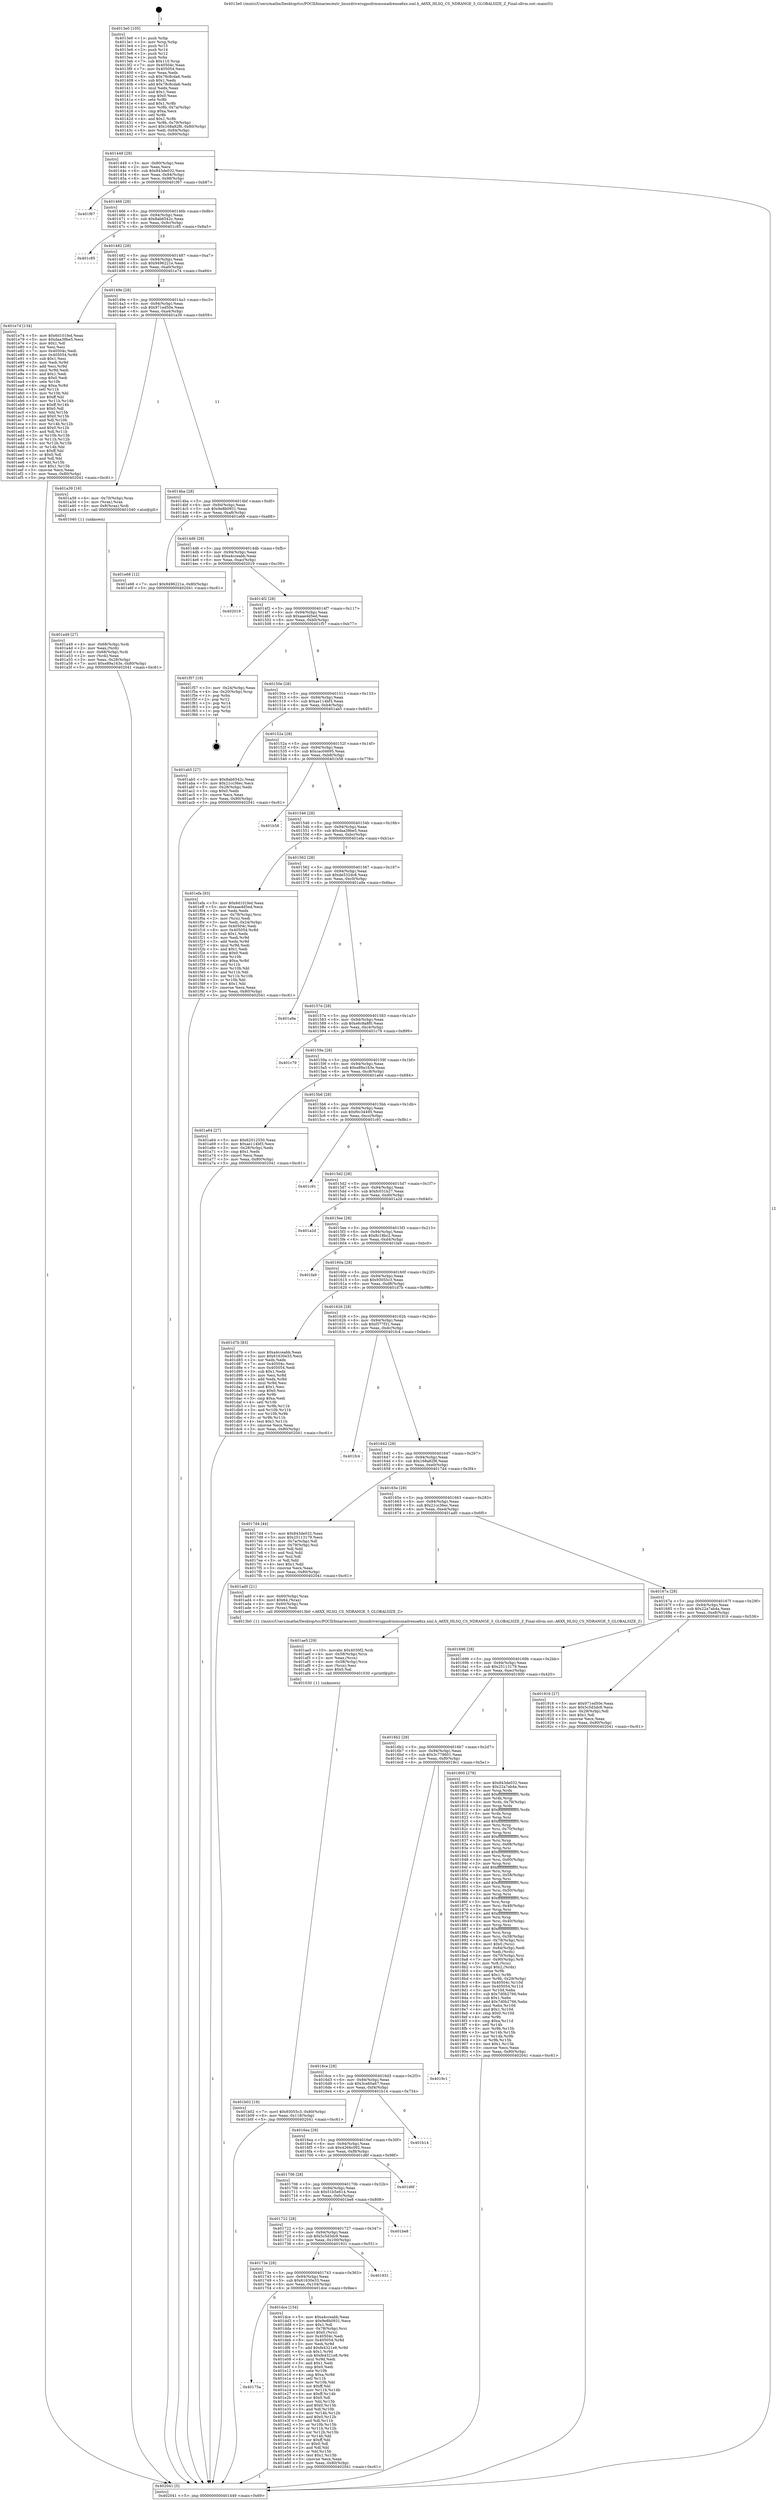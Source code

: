 digraph "0x4013e0" {
  label = "0x4013e0 (/mnt/c/Users/mathe/Desktop/tcc/POCII/binaries/extr_linuxdriversgpudrmmsmadrenoa6xx.xml.h_A6XX_HLSQ_CS_NDRANGE_5_GLOBALSIZE_Z_Final-ollvm.out::main(0))"
  labelloc = "t"
  node[shape=record]

  Entry [label="",width=0.3,height=0.3,shape=circle,fillcolor=black,style=filled]
  "0x401449" [label="{
     0x401449 [29]\l
     | [instrs]\l
     &nbsp;&nbsp;0x401449 \<+3\>: mov -0x80(%rbp),%eax\l
     &nbsp;&nbsp;0x40144c \<+2\>: mov %eax,%ecx\l
     &nbsp;&nbsp;0x40144e \<+6\>: sub $0x843de032,%ecx\l
     &nbsp;&nbsp;0x401454 \<+6\>: mov %eax,-0x94(%rbp)\l
     &nbsp;&nbsp;0x40145a \<+6\>: mov %ecx,-0x98(%rbp)\l
     &nbsp;&nbsp;0x401460 \<+6\>: je 0000000000401f67 \<main+0xb87\>\l
  }"]
  "0x401f67" [label="{
     0x401f67\l
  }", style=dashed]
  "0x401466" [label="{
     0x401466 [28]\l
     | [instrs]\l
     &nbsp;&nbsp;0x401466 \<+5\>: jmp 000000000040146b \<main+0x8b\>\l
     &nbsp;&nbsp;0x40146b \<+6\>: mov -0x94(%rbp),%eax\l
     &nbsp;&nbsp;0x401471 \<+5\>: sub $0x8ab6542c,%eax\l
     &nbsp;&nbsp;0x401476 \<+6\>: mov %eax,-0x9c(%rbp)\l
     &nbsp;&nbsp;0x40147c \<+6\>: je 0000000000401c85 \<main+0x8a5\>\l
  }"]
  Exit [label="",width=0.3,height=0.3,shape=circle,fillcolor=black,style=filled,peripheries=2]
  "0x401c85" [label="{
     0x401c85\l
  }", style=dashed]
  "0x401482" [label="{
     0x401482 [28]\l
     | [instrs]\l
     &nbsp;&nbsp;0x401482 \<+5\>: jmp 0000000000401487 \<main+0xa7\>\l
     &nbsp;&nbsp;0x401487 \<+6\>: mov -0x94(%rbp),%eax\l
     &nbsp;&nbsp;0x40148d \<+5\>: sub $0x9496221e,%eax\l
     &nbsp;&nbsp;0x401492 \<+6\>: mov %eax,-0xa0(%rbp)\l
     &nbsp;&nbsp;0x401498 \<+6\>: je 0000000000401e74 \<main+0xa94\>\l
  }"]
  "0x40175a" [label="{
     0x40175a\l
  }", style=dashed]
  "0x401e74" [label="{
     0x401e74 [134]\l
     | [instrs]\l
     &nbsp;&nbsp;0x401e74 \<+5\>: mov $0x6d101fed,%eax\l
     &nbsp;&nbsp;0x401e79 \<+5\>: mov $0xdaa39be5,%ecx\l
     &nbsp;&nbsp;0x401e7e \<+2\>: mov $0x1,%dl\l
     &nbsp;&nbsp;0x401e80 \<+2\>: xor %esi,%esi\l
     &nbsp;&nbsp;0x401e82 \<+7\>: mov 0x40504c,%edi\l
     &nbsp;&nbsp;0x401e89 \<+8\>: mov 0x405054,%r8d\l
     &nbsp;&nbsp;0x401e91 \<+3\>: sub $0x1,%esi\l
     &nbsp;&nbsp;0x401e94 \<+3\>: mov %edi,%r9d\l
     &nbsp;&nbsp;0x401e97 \<+3\>: add %esi,%r9d\l
     &nbsp;&nbsp;0x401e9a \<+4\>: imul %r9d,%edi\l
     &nbsp;&nbsp;0x401e9e \<+3\>: and $0x1,%edi\l
     &nbsp;&nbsp;0x401ea1 \<+3\>: cmp $0x0,%edi\l
     &nbsp;&nbsp;0x401ea4 \<+4\>: sete %r10b\l
     &nbsp;&nbsp;0x401ea8 \<+4\>: cmp $0xa,%r8d\l
     &nbsp;&nbsp;0x401eac \<+4\>: setl %r11b\l
     &nbsp;&nbsp;0x401eb0 \<+3\>: mov %r10b,%bl\l
     &nbsp;&nbsp;0x401eb3 \<+3\>: xor $0xff,%bl\l
     &nbsp;&nbsp;0x401eb6 \<+3\>: mov %r11b,%r14b\l
     &nbsp;&nbsp;0x401eb9 \<+4\>: xor $0xff,%r14b\l
     &nbsp;&nbsp;0x401ebd \<+3\>: xor $0x0,%dl\l
     &nbsp;&nbsp;0x401ec0 \<+3\>: mov %bl,%r15b\l
     &nbsp;&nbsp;0x401ec3 \<+4\>: and $0x0,%r15b\l
     &nbsp;&nbsp;0x401ec7 \<+3\>: and %dl,%r10b\l
     &nbsp;&nbsp;0x401eca \<+3\>: mov %r14b,%r12b\l
     &nbsp;&nbsp;0x401ecd \<+4\>: and $0x0,%r12b\l
     &nbsp;&nbsp;0x401ed1 \<+3\>: and %dl,%r11b\l
     &nbsp;&nbsp;0x401ed4 \<+3\>: or %r10b,%r15b\l
     &nbsp;&nbsp;0x401ed7 \<+3\>: or %r11b,%r12b\l
     &nbsp;&nbsp;0x401eda \<+3\>: xor %r12b,%r15b\l
     &nbsp;&nbsp;0x401edd \<+3\>: or %r14b,%bl\l
     &nbsp;&nbsp;0x401ee0 \<+3\>: xor $0xff,%bl\l
     &nbsp;&nbsp;0x401ee3 \<+3\>: or $0x0,%dl\l
     &nbsp;&nbsp;0x401ee6 \<+2\>: and %dl,%bl\l
     &nbsp;&nbsp;0x401ee8 \<+3\>: or %bl,%r15b\l
     &nbsp;&nbsp;0x401eeb \<+4\>: test $0x1,%r15b\l
     &nbsp;&nbsp;0x401eef \<+3\>: cmovne %ecx,%eax\l
     &nbsp;&nbsp;0x401ef2 \<+3\>: mov %eax,-0x80(%rbp)\l
     &nbsp;&nbsp;0x401ef5 \<+5\>: jmp 0000000000402041 \<main+0xc61\>\l
  }"]
  "0x40149e" [label="{
     0x40149e [28]\l
     | [instrs]\l
     &nbsp;&nbsp;0x40149e \<+5\>: jmp 00000000004014a3 \<main+0xc3\>\l
     &nbsp;&nbsp;0x4014a3 \<+6\>: mov -0x94(%rbp),%eax\l
     &nbsp;&nbsp;0x4014a9 \<+5\>: sub $0x971ed50e,%eax\l
     &nbsp;&nbsp;0x4014ae \<+6\>: mov %eax,-0xa4(%rbp)\l
     &nbsp;&nbsp;0x4014b4 \<+6\>: je 0000000000401a39 \<main+0x659\>\l
  }"]
  "0x401dce" [label="{
     0x401dce [154]\l
     | [instrs]\l
     &nbsp;&nbsp;0x401dce \<+5\>: mov $0xa4cceabb,%eax\l
     &nbsp;&nbsp;0x401dd3 \<+5\>: mov $0x9e8b0931,%ecx\l
     &nbsp;&nbsp;0x401dd8 \<+2\>: mov $0x1,%dl\l
     &nbsp;&nbsp;0x401dda \<+4\>: mov -0x78(%rbp),%rsi\l
     &nbsp;&nbsp;0x401dde \<+6\>: movl $0x0,(%rsi)\l
     &nbsp;&nbsp;0x401de4 \<+7\>: mov 0x40504c,%edi\l
     &nbsp;&nbsp;0x401deb \<+8\>: mov 0x405054,%r8d\l
     &nbsp;&nbsp;0x401df3 \<+3\>: mov %edi,%r9d\l
     &nbsp;&nbsp;0x401df6 \<+7\>: add $0xfe4321e8,%r9d\l
     &nbsp;&nbsp;0x401dfd \<+4\>: sub $0x1,%r9d\l
     &nbsp;&nbsp;0x401e01 \<+7\>: sub $0xfe4321e8,%r9d\l
     &nbsp;&nbsp;0x401e08 \<+4\>: imul %r9d,%edi\l
     &nbsp;&nbsp;0x401e0c \<+3\>: and $0x1,%edi\l
     &nbsp;&nbsp;0x401e0f \<+3\>: cmp $0x0,%edi\l
     &nbsp;&nbsp;0x401e12 \<+4\>: sete %r10b\l
     &nbsp;&nbsp;0x401e16 \<+4\>: cmp $0xa,%r8d\l
     &nbsp;&nbsp;0x401e1a \<+4\>: setl %r11b\l
     &nbsp;&nbsp;0x401e1e \<+3\>: mov %r10b,%bl\l
     &nbsp;&nbsp;0x401e21 \<+3\>: xor $0xff,%bl\l
     &nbsp;&nbsp;0x401e24 \<+3\>: mov %r11b,%r14b\l
     &nbsp;&nbsp;0x401e27 \<+4\>: xor $0xff,%r14b\l
     &nbsp;&nbsp;0x401e2b \<+3\>: xor $0x0,%dl\l
     &nbsp;&nbsp;0x401e2e \<+3\>: mov %bl,%r15b\l
     &nbsp;&nbsp;0x401e31 \<+4\>: and $0x0,%r15b\l
     &nbsp;&nbsp;0x401e35 \<+3\>: and %dl,%r10b\l
     &nbsp;&nbsp;0x401e38 \<+3\>: mov %r14b,%r12b\l
     &nbsp;&nbsp;0x401e3b \<+4\>: and $0x0,%r12b\l
     &nbsp;&nbsp;0x401e3f \<+3\>: and %dl,%r11b\l
     &nbsp;&nbsp;0x401e42 \<+3\>: or %r10b,%r15b\l
     &nbsp;&nbsp;0x401e45 \<+3\>: or %r11b,%r12b\l
     &nbsp;&nbsp;0x401e48 \<+3\>: xor %r12b,%r15b\l
     &nbsp;&nbsp;0x401e4b \<+3\>: or %r14b,%bl\l
     &nbsp;&nbsp;0x401e4e \<+3\>: xor $0xff,%bl\l
     &nbsp;&nbsp;0x401e51 \<+3\>: or $0x0,%dl\l
     &nbsp;&nbsp;0x401e54 \<+2\>: and %dl,%bl\l
     &nbsp;&nbsp;0x401e56 \<+3\>: or %bl,%r15b\l
     &nbsp;&nbsp;0x401e59 \<+4\>: test $0x1,%r15b\l
     &nbsp;&nbsp;0x401e5d \<+3\>: cmovne %ecx,%eax\l
     &nbsp;&nbsp;0x401e60 \<+3\>: mov %eax,-0x80(%rbp)\l
     &nbsp;&nbsp;0x401e63 \<+5\>: jmp 0000000000402041 \<main+0xc61\>\l
  }"]
  "0x401a39" [label="{
     0x401a39 [16]\l
     | [instrs]\l
     &nbsp;&nbsp;0x401a39 \<+4\>: mov -0x70(%rbp),%rax\l
     &nbsp;&nbsp;0x401a3d \<+3\>: mov (%rax),%rax\l
     &nbsp;&nbsp;0x401a40 \<+4\>: mov 0x8(%rax),%rdi\l
     &nbsp;&nbsp;0x401a44 \<+5\>: call 0000000000401040 \<atoi@plt\>\l
     | [calls]\l
     &nbsp;&nbsp;0x401040 \{1\} (unknown)\l
  }"]
  "0x4014ba" [label="{
     0x4014ba [28]\l
     | [instrs]\l
     &nbsp;&nbsp;0x4014ba \<+5\>: jmp 00000000004014bf \<main+0xdf\>\l
     &nbsp;&nbsp;0x4014bf \<+6\>: mov -0x94(%rbp),%eax\l
     &nbsp;&nbsp;0x4014c5 \<+5\>: sub $0x9e8b0931,%eax\l
     &nbsp;&nbsp;0x4014ca \<+6\>: mov %eax,-0xa8(%rbp)\l
     &nbsp;&nbsp;0x4014d0 \<+6\>: je 0000000000401e68 \<main+0xa88\>\l
  }"]
  "0x40173e" [label="{
     0x40173e [28]\l
     | [instrs]\l
     &nbsp;&nbsp;0x40173e \<+5\>: jmp 0000000000401743 \<main+0x363\>\l
     &nbsp;&nbsp;0x401743 \<+6\>: mov -0x94(%rbp),%eax\l
     &nbsp;&nbsp;0x401749 \<+5\>: sub $0x61630e33,%eax\l
     &nbsp;&nbsp;0x40174e \<+6\>: mov %eax,-0x104(%rbp)\l
     &nbsp;&nbsp;0x401754 \<+6\>: je 0000000000401dce \<main+0x9ee\>\l
  }"]
  "0x401e68" [label="{
     0x401e68 [12]\l
     | [instrs]\l
     &nbsp;&nbsp;0x401e68 \<+7\>: movl $0x9496221e,-0x80(%rbp)\l
     &nbsp;&nbsp;0x401e6f \<+5\>: jmp 0000000000402041 \<main+0xc61\>\l
  }"]
  "0x4014d6" [label="{
     0x4014d6 [28]\l
     | [instrs]\l
     &nbsp;&nbsp;0x4014d6 \<+5\>: jmp 00000000004014db \<main+0xfb\>\l
     &nbsp;&nbsp;0x4014db \<+6\>: mov -0x94(%rbp),%eax\l
     &nbsp;&nbsp;0x4014e1 \<+5\>: sub $0xa4cceabb,%eax\l
     &nbsp;&nbsp;0x4014e6 \<+6\>: mov %eax,-0xac(%rbp)\l
     &nbsp;&nbsp;0x4014ec \<+6\>: je 0000000000402019 \<main+0xc39\>\l
  }"]
  "0x401931" [label="{
     0x401931\l
  }", style=dashed]
  "0x402019" [label="{
     0x402019\l
  }", style=dashed]
  "0x4014f2" [label="{
     0x4014f2 [28]\l
     | [instrs]\l
     &nbsp;&nbsp;0x4014f2 \<+5\>: jmp 00000000004014f7 \<main+0x117\>\l
     &nbsp;&nbsp;0x4014f7 \<+6\>: mov -0x94(%rbp),%eax\l
     &nbsp;&nbsp;0x4014fd \<+5\>: sub $0xaae4d5ed,%eax\l
     &nbsp;&nbsp;0x401502 \<+6\>: mov %eax,-0xb0(%rbp)\l
     &nbsp;&nbsp;0x401508 \<+6\>: je 0000000000401f57 \<main+0xb77\>\l
  }"]
  "0x401722" [label="{
     0x401722 [28]\l
     | [instrs]\l
     &nbsp;&nbsp;0x401722 \<+5\>: jmp 0000000000401727 \<main+0x347\>\l
     &nbsp;&nbsp;0x401727 \<+6\>: mov -0x94(%rbp),%eax\l
     &nbsp;&nbsp;0x40172d \<+5\>: sub $0x5c5d3dc9,%eax\l
     &nbsp;&nbsp;0x401732 \<+6\>: mov %eax,-0x100(%rbp)\l
     &nbsp;&nbsp;0x401738 \<+6\>: je 0000000000401931 \<main+0x551\>\l
  }"]
  "0x401f57" [label="{
     0x401f57 [16]\l
     | [instrs]\l
     &nbsp;&nbsp;0x401f57 \<+3\>: mov -0x24(%rbp),%eax\l
     &nbsp;&nbsp;0x401f5a \<+4\>: lea -0x20(%rbp),%rsp\l
     &nbsp;&nbsp;0x401f5e \<+1\>: pop %rbx\l
     &nbsp;&nbsp;0x401f5f \<+2\>: pop %r12\l
     &nbsp;&nbsp;0x401f61 \<+2\>: pop %r14\l
     &nbsp;&nbsp;0x401f63 \<+2\>: pop %r15\l
     &nbsp;&nbsp;0x401f65 \<+1\>: pop %rbp\l
     &nbsp;&nbsp;0x401f66 \<+1\>: ret\l
  }"]
  "0x40150e" [label="{
     0x40150e [28]\l
     | [instrs]\l
     &nbsp;&nbsp;0x40150e \<+5\>: jmp 0000000000401513 \<main+0x133\>\l
     &nbsp;&nbsp;0x401513 \<+6\>: mov -0x94(%rbp),%eax\l
     &nbsp;&nbsp;0x401519 \<+5\>: sub $0xae114bf3,%eax\l
     &nbsp;&nbsp;0x40151e \<+6\>: mov %eax,-0xb4(%rbp)\l
     &nbsp;&nbsp;0x401524 \<+6\>: je 0000000000401ab5 \<main+0x6d5\>\l
  }"]
  "0x401be8" [label="{
     0x401be8\l
  }", style=dashed]
  "0x401ab5" [label="{
     0x401ab5 [27]\l
     | [instrs]\l
     &nbsp;&nbsp;0x401ab5 \<+5\>: mov $0x8ab6542c,%eax\l
     &nbsp;&nbsp;0x401aba \<+5\>: mov $0x21cc36ec,%ecx\l
     &nbsp;&nbsp;0x401abf \<+3\>: mov -0x28(%rbp),%edx\l
     &nbsp;&nbsp;0x401ac2 \<+3\>: cmp $0x0,%edx\l
     &nbsp;&nbsp;0x401ac5 \<+3\>: cmove %ecx,%eax\l
     &nbsp;&nbsp;0x401ac8 \<+3\>: mov %eax,-0x80(%rbp)\l
     &nbsp;&nbsp;0x401acb \<+5\>: jmp 0000000000402041 \<main+0xc61\>\l
  }"]
  "0x40152a" [label="{
     0x40152a [28]\l
     | [instrs]\l
     &nbsp;&nbsp;0x40152a \<+5\>: jmp 000000000040152f \<main+0x14f\>\l
     &nbsp;&nbsp;0x40152f \<+6\>: mov -0x94(%rbp),%eax\l
     &nbsp;&nbsp;0x401535 \<+5\>: sub $0xcac04695,%eax\l
     &nbsp;&nbsp;0x40153a \<+6\>: mov %eax,-0xb8(%rbp)\l
     &nbsp;&nbsp;0x401540 \<+6\>: je 0000000000401b58 \<main+0x778\>\l
  }"]
  "0x401706" [label="{
     0x401706 [28]\l
     | [instrs]\l
     &nbsp;&nbsp;0x401706 \<+5\>: jmp 000000000040170b \<main+0x32b\>\l
     &nbsp;&nbsp;0x40170b \<+6\>: mov -0x94(%rbp),%eax\l
     &nbsp;&nbsp;0x401711 \<+5\>: sub $0x51b5e614,%eax\l
     &nbsp;&nbsp;0x401716 \<+6\>: mov %eax,-0xfc(%rbp)\l
     &nbsp;&nbsp;0x40171c \<+6\>: je 0000000000401be8 \<main+0x808\>\l
  }"]
  "0x401b58" [label="{
     0x401b58\l
  }", style=dashed]
  "0x401546" [label="{
     0x401546 [28]\l
     | [instrs]\l
     &nbsp;&nbsp;0x401546 \<+5\>: jmp 000000000040154b \<main+0x16b\>\l
     &nbsp;&nbsp;0x40154b \<+6\>: mov -0x94(%rbp),%eax\l
     &nbsp;&nbsp;0x401551 \<+5\>: sub $0xdaa39be5,%eax\l
     &nbsp;&nbsp;0x401556 \<+6\>: mov %eax,-0xbc(%rbp)\l
     &nbsp;&nbsp;0x40155c \<+6\>: je 0000000000401efa \<main+0xb1a\>\l
  }"]
  "0x401d6f" [label="{
     0x401d6f\l
  }", style=dashed]
  "0x401efa" [label="{
     0x401efa [93]\l
     | [instrs]\l
     &nbsp;&nbsp;0x401efa \<+5\>: mov $0x6d101fed,%eax\l
     &nbsp;&nbsp;0x401eff \<+5\>: mov $0xaae4d5ed,%ecx\l
     &nbsp;&nbsp;0x401f04 \<+2\>: xor %edx,%edx\l
     &nbsp;&nbsp;0x401f06 \<+4\>: mov -0x78(%rbp),%rsi\l
     &nbsp;&nbsp;0x401f0a \<+2\>: mov (%rsi),%edi\l
     &nbsp;&nbsp;0x401f0c \<+3\>: mov %edi,-0x24(%rbp)\l
     &nbsp;&nbsp;0x401f0f \<+7\>: mov 0x40504c,%edi\l
     &nbsp;&nbsp;0x401f16 \<+8\>: mov 0x405054,%r8d\l
     &nbsp;&nbsp;0x401f1e \<+3\>: sub $0x1,%edx\l
     &nbsp;&nbsp;0x401f21 \<+3\>: mov %edi,%r9d\l
     &nbsp;&nbsp;0x401f24 \<+3\>: add %edx,%r9d\l
     &nbsp;&nbsp;0x401f27 \<+4\>: imul %r9d,%edi\l
     &nbsp;&nbsp;0x401f2b \<+3\>: and $0x1,%edi\l
     &nbsp;&nbsp;0x401f2e \<+3\>: cmp $0x0,%edi\l
     &nbsp;&nbsp;0x401f31 \<+4\>: sete %r10b\l
     &nbsp;&nbsp;0x401f35 \<+4\>: cmp $0xa,%r8d\l
     &nbsp;&nbsp;0x401f39 \<+4\>: setl %r11b\l
     &nbsp;&nbsp;0x401f3d \<+3\>: mov %r10b,%bl\l
     &nbsp;&nbsp;0x401f40 \<+3\>: and %r11b,%bl\l
     &nbsp;&nbsp;0x401f43 \<+3\>: xor %r11b,%r10b\l
     &nbsp;&nbsp;0x401f46 \<+3\>: or %r10b,%bl\l
     &nbsp;&nbsp;0x401f49 \<+3\>: test $0x1,%bl\l
     &nbsp;&nbsp;0x401f4c \<+3\>: cmovne %ecx,%eax\l
     &nbsp;&nbsp;0x401f4f \<+3\>: mov %eax,-0x80(%rbp)\l
     &nbsp;&nbsp;0x401f52 \<+5\>: jmp 0000000000402041 \<main+0xc61\>\l
  }"]
  "0x401562" [label="{
     0x401562 [28]\l
     | [instrs]\l
     &nbsp;&nbsp;0x401562 \<+5\>: jmp 0000000000401567 \<main+0x187\>\l
     &nbsp;&nbsp;0x401567 \<+6\>: mov -0x94(%rbp),%eax\l
     &nbsp;&nbsp;0x40156d \<+5\>: sub $0xde532dc8,%eax\l
     &nbsp;&nbsp;0x401572 \<+6\>: mov %eax,-0xc0(%rbp)\l
     &nbsp;&nbsp;0x401578 \<+6\>: je 0000000000401a9a \<main+0x6ba\>\l
  }"]
  "0x4016ea" [label="{
     0x4016ea [28]\l
     | [instrs]\l
     &nbsp;&nbsp;0x4016ea \<+5\>: jmp 00000000004016ef \<main+0x30f\>\l
     &nbsp;&nbsp;0x4016ef \<+6\>: mov -0x94(%rbp),%eax\l
     &nbsp;&nbsp;0x4016f5 \<+5\>: sub $0x4266c092,%eax\l
     &nbsp;&nbsp;0x4016fa \<+6\>: mov %eax,-0xf8(%rbp)\l
     &nbsp;&nbsp;0x401700 \<+6\>: je 0000000000401d6f \<main+0x98f\>\l
  }"]
  "0x401a9a" [label="{
     0x401a9a\l
  }", style=dashed]
  "0x40157e" [label="{
     0x40157e [28]\l
     | [instrs]\l
     &nbsp;&nbsp;0x40157e \<+5\>: jmp 0000000000401583 \<main+0x1a3\>\l
     &nbsp;&nbsp;0x401583 \<+6\>: mov -0x94(%rbp),%eax\l
     &nbsp;&nbsp;0x401589 \<+5\>: sub $0xe6c8a8f0,%eax\l
     &nbsp;&nbsp;0x40158e \<+6\>: mov %eax,-0xc4(%rbp)\l
     &nbsp;&nbsp;0x401594 \<+6\>: je 0000000000401c79 \<main+0x899\>\l
  }"]
  "0x401b14" [label="{
     0x401b14\l
  }", style=dashed]
  "0x401c79" [label="{
     0x401c79\l
  }", style=dashed]
  "0x40159a" [label="{
     0x40159a [28]\l
     | [instrs]\l
     &nbsp;&nbsp;0x40159a \<+5\>: jmp 000000000040159f \<main+0x1bf\>\l
     &nbsp;&nbsp;0x40159f \<+6\>: mov -0x94(%rbp),%eax\l
     &nbsp;&nbsp;0x4015a5 \<+5\>: sub $0xe89a163e,%eax\l
     &nbsp;&nbsp;0x4015aa \<+6\>: mov %eax,-0xc8(%rbp)\l
     &nbsp;&nbsp;0x4015b0 \<+6\>: je 0000000000401a64 \<main+0x684\>\l
  }"]
  "0x4016ce" [label="{
     0x4016ce [28]\l
     | [instrs]\l
     &nbsp;&nbsp;0x4016ce \<+5\>: jmp 00000000004016d3 \<main+0x2f3\>\l
     &nbsp;&nbsp;0x4016d3 \<+6\>: mov -0x94(%rbp),%eax\l
     &nbsp;&nbsp;0x4016d9 \<+5\>: sub $0x3ce60a67,%eax\l
     &nbsp;&nbsp;0x4016de \<+6\>: mov %eax,-0xf4(%rbp)\l
     &nbsp;&nbsp;0x4016e4 \<+6\>: je 0000000000401b14 \<main+0x734\>\l
  }"]
  "0x401a64" [label="{
     0x401a64 [27]\l
     | [instrs]\l
     &nbsp;&nbsp;0x401a64 \<+5\>: mov $0x62012550,%eax\l
     &nbsp;&nbsp;0x401a69 \<+5\>: mov $0xae114bf3,%ecx\l
     &nbsp;&nbsp;0x401a6e \<+3\>: mov -0x28(%rbp),%edx\l
     &nbsp;&nbsp;0x401a71 \<+3\>: cmp $0x1,%edx\l
     &nbsp;&nbsp;0x401a74 \<+3\>: cmovl %ecx,%eax\l
     &nbsp;&nbsp;0x401a77 \<+3\>: mov %eax,-0x80(%rbp)\l
     &nbsp;&nbsp;0x401a7a \<+5\>: jmp 0000000000402041 \<main+0xc61\>\l
  }"]
  "0x4015b6" [label="{
     0x4015b6 [28]\l
     | [instrs]\l
     &nbsp;&nbsp;0x4015b6 \<+5\>: jmp 00000000004015bb \<main+0x1db\>\l
     &nbsp;&nbsp;0x4015bb \<+6\>: mov -0x94(%rbp),%eax\l
     &nbsp;&nbsp;0x4015c1 \<+5\>: sub $0xf0c34495,%eax\l
     &nbsp;&nbsp;0x4015c6 \<+6\>: mov %eax,-0xcc(%rbp)\l
     &nbsp;&nbsp;0x4015cc \<+6\>: je 0000000000401c91 \<main+0x8b1\>\l
  }"]
  "0x4019c1" [label="{
     0x4019c1\l
  }", style=dashed]
  "0x401c91" [label="{
     0x401c91\l
  }", style=dashed]
  "0x4015d2" [label="{
     0x4015d2 [28]\l
     | [instrs]\l
     &nbsp;&nbsp;0x4015d2 \<+5\>: jmp 00000000004015d7 \<main+0x1f7\>\l
     &nbsp;&nbsp;0x4015d7 \<+6\>: mov -0x94(%rbp),%eax\l
     &nbsp;&nbsp;0x4015dd \<+5\>: sub $0xfc031b27,%eax\l
     &nbsp;&nbsp;0x4015e2 \<+6\>: mov %eax,-0xd0(%rbp)\l
     &nbsp;&nbsp;0x4015e8 \<+6\>: je 0000000000401a2d \<main+0x64d\>\l
  }"]
  "0x401b02" [label="{
     0x401b02 [18]\l
     | [instrs]\l
     &nbsp;&nbsp;0x401b02 \<+7\>: movl $0x93055c3,-0x80(%rbp)\l
     &nbsp;&nbsp;0x401b09 \<+6\>: mov %eax,-0x118(%rbp)\l
     &nbsp;&nbsp;0x401b0f \<+5\>: jmp 0000000000402041 \<main+0xc61\>\l
  }"]
  "0x401a2d" [label="{
     0x401a2d\l
  }", style=dashed]
  "0x4015ee" [label="{
     0x4015ee [28]\l
     | [instrs]\l
     &nbsp;&nbsp;0x4015ee \<+5\>: jmp 00000000004015f3 \<main+0x213\>\l
     &nbsp;&nbsp;0x4015f3 \<+6\>: mov -0x94(%rbp),%eax\l
     &nbsp;&nbsp;0x4015f9 \<+5\>: sub $0x8c18bc2,%eax\l
     &nbsp;&nbsp;0x4015fe \<+6\>: mov %eax,-0xd4(%rbp)\l
     &nbsp;&nbsp;0x401604 \<+6\>: je 0000000000401fa9 \<main+0xbc9\>\l
  }"]
  "0x401ae5" [label="{
     0x401ae5 [29]\l
     | [instrs]\l
     &nbsp;&nbsp;0x401ae5 \<+10\>: movabs $0x4030f2,%rdi\l
     &nbsp;&nbsp;0x401aef \<+4\>: mov -0x58(%rbp),%rcx\l
     &nbsp;&nbsp;0x401af3 \<+2\>: mov %eax,(%rcx)\l
     &nbsp;&nbsp;0x401af5 \<+4\>: mov -0x58(%rbp),%rcx\l
     &nbsp;&nbsp;0x401af9 \<+2\>: mov (%rcx),%esi\l
     &nbsp;&nbsp;0x401afb \<+2\>: mov $0x0,%al\l
     &nbsp;&nbsp;0x401afd \<+5\>: call 0000000000401030 \<printf@plt\>\l
     | [calls]\l
     &nbsp;&nbsp;0x401030 \{1\} (unknown)\l
  }"]
  "0x401fa9" [label="{
     0x401fa9\l
  }", style=dashed]
  "0x40160a" [label="{
     0x40160a [28]\l
     | [instrs]\l
     &nbsp;&nbsp;0x40160a \<+5\>: jmp 000000000040160f \<main+0x22f\>\l
     &nbsp;&nbsp;0x40160f \<+6\>: mov -0x94(%rbp),%eax\l
     &nbsp;&nbsp;0x401615 \<+5\>: sub $0x93055c3,%eax\l
     &nbsp;&nbsp;0x40161a \<+6\>: mov %eax,-0xd8(%rbp)\l
     &nbsp;&nbsp;0x401620 \<+6\>: je 0000000000401d7b \<main+0x99b\>\l
  }"]
  "0x401a49" [label="{
     0x401a49 [27]\l
     | [instrs]\l
     &nbsp;&nbsp;0x401a49 \<+4\>: mov -0x68(%rbp),%rdi\l
     &nbsp;&nbsp;0x401a4d \<+2\>: mov %eax,(%rdi)\l
     &nbsp;&nbsp;0x401a4f \<+4\>: mov -0x68(%rbp),%rdi\l
     &nbsp;&nbsp;0x401a53 \<+2\>: mov (%rdi),%eax\l
     &nbsp;&nbsp;0x401a55 \<+3\>: mov %eax,-0x28(%rbp)\l
     &nbsp;&nbsp;0x401a58 \<+7\>: movl $0xe89a163e,-0x80(%rbp)\l
     &nbsp;&nbsp;0x401a5f \<+5\>: jmp 0000000000402041 \<main+0xc61\>\l
  }"]
  "0x401d7b" [label="{
     0x401d7b [83]\l
     | [instrs]\l
     &nbsp;&nbsp;0x401d7b \<+5\>: mov $0xa4cceabb,%eax\l
     &nbsp;&nbsp;0x401d80 \<+5\>: mov $0x61630e33,%ecx\l
     &nbsp;&nbsp;0x401d85 \<+2\>: xor %edx,%edx\l
     &nbsp;&nbsp;0x401d87 \<+7\>: mov 0x40504c,%esi\l
     &nbsp;&nbsp;0x401d8e \<+7\>: mov 0x405054,%edi\l
     &nbsp;&nbsp;0x401d95 \<+3\>: sub $0x1,%edx\l
     &nbsp;&nbsp;0x401d98 \<+3\>: mov %esi,%r8d\l
     &nbsp;&nbsp;0x401d9b \<+3\>: add %edx,%r8d\l
     &nbsp;&nbsp;0x401d9e \<+4\>: imul %r8d,%esi\l
     &nbsp;&nbsp;0x401da2 \<+3\>: and $0x1,%esi\l
     &nbsp;&nbsp;0x401da5 \<+3\>: cmp $0x0,%esi\l
     &nbsp;&nbsp;0x401da8 \<+4\>: sete %r9b\l
     &nbsp;&nbsp;0x401dac \<+3\>: cmp $0xa,%edi\l
     &nbsp;&nbsp;0x401daf \<+4\>: setl %r10b\l
     &nbsp;&nbsp;0x401db3 \<+3\>: mov %r9b,%r11b\l
     &nbsp;&nbsp;0x401db6 \<+3\>: and %r10b,%r11b\l
     &nbsp;&nbsp;0x401db9 \<+3\>: xor %r10b,%r9b\l
     &nbsp;&nbsp;0x401dbc \<+3\>: or %r9b,%r11b\l
     &nbsp;&nbsp;0x401dbf \<+4\>: test $0x1,%r11b\l
     &nbsp;&nbsp;0x401dc3 \<+3\>: cmovne %ecx,%eax\l
     &nbsp;&nbsp;0x401dc6 \<+3\>: mov %eax,-0x80(%rbp)\l
     &nbsp;&nbsp;0x401dc9 \<+5\>: jmp 0000000000402041 \<main+0xc61\>\l
  }"]
  "0x401626" [label="{
     0x401626 [28]\l
     | [instrs]\l
     &nbsp;&nbsp;0x401626 \<+5\>: jmp 000000000040162b \<main+0x24b\>\l
     &nbsp;&nbsp;0x40162b \<+6\>: mov -0x94(%rbp),%eax\l
     &nbsp;&nbsp;0x401631 \<+5\>: sub $0xf377f31,%eax\l
     &nbsp;&nbsp;0x401636 \<+6\>: mov %eax,-0xdc(%rbp)\l
     &nbsp;&nbsp;0x40163c \<+6\>: je 0000000000401fc4 \<main+0xbe4\>\l
  }"]
  "0x4016b2" [label="{
     0x4016b2 [28]\l
     | [instrs]\l
     &nbsp;&nbsp;0x4016b2 \<+5\>: jmp 00000000004016b7 \<main+0x2d7\>\l
     &nbsp;&nbsp;0x4016b7 \<+6\>: mov -0x94(%rbp),%eax\l
     &nbsp;&nbsp;0x4016bd \<+5\>: sub $0x3c778601,%eax\l
     &nbsp;&nbsp;0x4016c2 \<+6\>: mov %eax,-0xf0(%rbp)\l
     &nbsp;&nbsp;0x4016c8 \<+6\>: je 00000000004019c1 \<main+0x5e1\>\l
  }"]
  "0x401fc4" [label="{
     0x401fc4\l
  }", style=dashed]
  "0x401642" [label="{
     0x401642 [28]\l
     | [instrs]\l
     &nbsp;&nbsp;0x401642 \<+5\>: jmp 0000000000401647 \<main+0x267\>\l
     &nbsp;&nbsp;0x401647 \<+6\>: mov -0x94(%rbp),%eax\l
     &nbsp;&nbsp;0x40164d \<+5\>: sub $0x168a82f6,%eax\l
     &nbsp;&nbsp;0x401652 \<+6\>: mov %eax,-0xe0(%rbp)\l
     &nbsp;&nbsp;0x401658 \<+6\>: je 00000000004017d4 \<main+0x3f4\>\l
  }"]
  "0x401800" [label="{
     0x401800 [278]\l
     | [instrs]\l
     &nbsp;&nbsp;0x401800 \<+5\>: mov $0x843de032,%eax\l
     &nbsp;&nbsp;0x401805 \<+5\>: mov $0x22a7ab4a,%ecx\l
     &nbsp;&nbsp;0x40180a \<+3\>: mov %rsp,%rdx\l
     &nbsp;&nbsp;0x40180d \<+4\>: add $0xfffffffffffffff0,%rdx\l
     &nbsp;&nbsp;0x401811 \<+3\>: mov %rdx,%rsp\l
     &nbsp;&nbsp;0x401814 \<+4\>: mov %rdx,-0x78(%rbp)\l
     &nbsp;&nbsp;0x401818 \<+3\>: mov %rsp,%rdx\l
     &nbsp;&nbsp;0x40181b \<+4\>: add $0xfffffffffffffff0,%rdx\l
     &nbsp;&nbsp;0x40181f \<+3\>: mov %rdx,%rsp\l
     &nbsp;&nbsp;0x401822 \<+3\>: mov %rsp,%rsi\l
     &nbsp;&nbsp;0x401825 \<+4\>: add $0xfffffffffffffff0,%rsi\l
     &nbsp;&nbsp;0x401829 \<+3\>: mov %rsi,%rsp\l
     &nbsp;&nbsp;0x40182c \<+4\>: mov %rsi,-0x70(%rbp)\l
     &nbsp;&nbsp;0x401830 \<+3\>: mov %rsp,%rsi\l
     &nbsp;&nbsp;0x401833 \<+4\>: add $0xfffffffffffffff0,%rsi\l
     &nbsp;&nbsp;0x401837 \<+3\>: mov %rsi,%rsp\l
     &nbsp;&nbsp;0x40183a \<+4\>: mov %rsi,-0x68(%rbp)\l
     &nbsp;&nbsp;0x40183e \<+3\>: mov %rsp,%rsi\l
     &nbsp;&nbsp;0x401841 \<+4\>: add $0xfffffffffffffff0,%rsi\l
     &nbsp;&nbsp;0x401845 \<+3\>: mov %rsi,%rsp\l
     &nbsp;&nbsp;0x401848 \<+4\>: mov %rsi,-0x60(%rbp)\l
     &nbsp;&nbsp;0x40184c \<+3\>: mov %rsp,%rsi\l
     &nbsp;&nbsp;0x40184f \<+4\>: add $0xfffffffffffffff0,%rsi\l
     &nbsp;&nbsp;0x401853 \<+3\>: mov %rsi,%rsp\l
     &nbsp;&nbsp;0x401856 \<+4\>: mov %rsi,-0x58(%rbp)\l
     &nbsp;&nbsp;0x40185a \<+3\>: mov %rsp,%rsi\l
     &nbsp;&nbsp;0x40185d \<+4\>: add $0xfffffffffffffff0,%rsi\l
     &nbsp;&nbsp;0x401861 \<+3\>: mov %rsi,%rsp\l
     &nbsp;&nbsp;0x401864 \<+4\>: mov %rsi,-0x50(%rbp)\l
     &nbsp;&nbsp;0x401868 \<+3\>: mov %rsp,%rsi\l
     &nbsp;&nbsp;0x40186b \<+4\>: add $0xfffffffffffffff0,%rsi\l
     &nbsp;&nbsp;0x40186f \<+3\>: mov %rsi,%rsp\l
     &nbsp;&nbsp;0x401872 \<+4\>: mov %rsi,-0x48(%rbp)\l
     &nbsp;&nbsp;0x401876 \<+3\>: mov %rsp,%rsi\l
     &nbsp;&nbsp;0x401879 \<+4\>: add $0xfffffffffffffff0,%rsi\l
     &nbsp;&nbsp;0x40187d \<+3\>: mov %rsi,%rsp\l
     &nbsp;&nbsp;0x401880 \<+4\>: mov %rsi,-0x40(%rbp)\l
     &nbsp;&nbsp;0x401884 \<+3\>: mov %rsp,%rsi\l
     &nbsp;&nbsp;0x401887 \<+4\>: add $0xfffffffffffffff0,%rsi\l
     &nbsp;&nbsp;0x40188b \<+3\>: mov %rsi,%rsp\l
     &nbsp;&nbsp;0x40188e \<+4\>: mov %rsi,-0x38(%rbp)\l
     &nbsp;&nbsp;0x401892 \<+4\>: mov -0x78(%rbp),%rsi\l
     &nbsp;&nbsp;0x401896 \<+6\>: movl $0x0,(%rsi)\l
     &nbsp;&nbsp;0x40189c \<+6\>: mov -0x84(%rbp),%edi\l
     &nbsp;&nbsp;0x4018a2 \<+2\>: mov %edi,(%rdx)\l
     &nbsp;&nbsp;0x4018a4 \<+4\>: mov -0x70(%rbp),%rsi\l
     &nbsp;&nbsp;0x4018a8 \<+7\>: mov -0x90(%rbp),%r8\l
     &nbsp;&nbsp;0x4018af \<+3\>: mov %r8,(%rsi)\l
     &nbsp;&nbsp;0x4018b2 \<+3\>: cmpl $0x2,(%rdx)\l
     &nbsp;&nbsp;0x4018b5 \<+4\>: setne %r9b\l
     &nbsp;&nbsp;0x4018b9 \<+4\>: and $0x1,%r9b\l
     &nbsp;&nbsp;0x4018bd \<+4\>: mov %r9b,-0x29(%rbp)\l
     &nbsp;&nbsp;0x4018c1 \<+8\>: mov 0x40504c,%r10d\l
     &nbsp;&nbsp;0x4018c9 \<+8\>: mov 0x405054,%r11d\l
     &nbsp;&nbsp;0x4018d1 \<+3\>: mov %r10d,%ebx\l
     &nbsp;&nbsp;0x4018d4 \<+6\>: sub $0x7d0b2766,%ebx\l
     &nbsp;&nbsp;0x4018da \<+3\>: sub $0x1,%ebx\l
     &nbsp;&nbsp;0x4018dd \<+6\>: add $0x7d0b2766,%ebx\l
     &nbsp;&nbsp;0x4018e3 \<+4\>: imul %ebx,%r10d\l
     &nbsp;&nbsp;0x4018e7 \<+4\>: and $0x1,%r10d\l
     &nbsp;&nbsp;0x4018eb \<+4\>: cmp $0x0,%r10d\l
     &nbsp;&nbsp;0x4018ef \<+4\>: sete %r9b\l
     &nbsp;&nbsp;0x4018f3 \<+4\>: cmp $0xa,%r11d\l
     &nbsp;&nbsp;0x4018f7 \<+4\>: setl %r14b\l
     &nbsp;&nbsp;0x4018fb \<+3\>: mov %r9b,%r15b\l
     &nbsp;&nbsp;0x4018fe \<+3\>: and %r14b,%r15b\l
     &nbsp;&nbsp;0x401901 \<+3\>: xor %r14b,%r9b\l
     &nbsp;&nbsp;0x401904 \<+3\>: or %r9b,%r15b\l
     &nbsp;&nbsp;0x401907 \<+4\>: test $0x1,%r15b\l
     &nbsp;&nbsp;0x40190b \<+3\>: cmovne %ecx,%eax\l
     &nbsp;&nbsp;0x40190e \<+3\>: mov %eax,-0x80(%rbp)\l
     &nbsp;&nbsp;0x401911 \<+5\>: jmp 0000000000402041 \<main+0xc61\>\l
  }"]
  "0x4017d4" [label="{
     0x4017d4 [44]\l
     | [instrs]\l
     &nbsp;&nbsp;0x4017d4 \<+5\>: mov $0x843de032,%eax\l
     &nbsp;&nbsp;0x4017d9 \<+5\>: mov $0x25113179,%ecx\l
     &nbsp;&nbsp;0x4017de \<+3\>: mov -0x7a(%rbp),%dl\l
     &nbsp;&nbsp;0x4017e1 \<+4\>: mov -0x79(%rbp),%sil\l
     &nbsp;&nbsp;0x4017e5 \<+3\>: mov %dl,%dil\l
     &nbsp;&nbsp;0x4017e8 \<+3\>: and %sil,%dil\l
     &nbsp;&nbsp;0x4017eb \<+3\>: xor %sil,%dl\l
     &nbsp;&nbsp;0x4017ee \<+3\>: or %dl,%dil\l
     &nbsp;&nbsp;0x4017f1 \<+4\>: test $0x1,%dil\l
     &nbsp;&nbsp;0x4017f5 \<+3\>: cmovne %ecx,%eax\l
     &nbsp;&nbsp;0x4017f8 \<+3\>: mov %eax,-0x80(%rbp)\l
     &nbsp;&nbsp;0x4017fb \<+5\>: jmp 0000000000402041 \<main+0xc61\>\l
  }"]
  "0x40165e" [label="{
     0x40165e [28]\l
     | [instrs]\l
     &nbsp;&nbsp;0x40165e \<+5\>: jmp 0000000000401663 \<main+0x283\>\l
     &nbsp;&nbsp;0x401663 \<+6\>: mov -0x94(%rbp),%eax\l
     &nbsp;&nbsp;0x401669 \<+5\>: sub $0x21cc36ec,%eax\l
     &nbsp;&nbsp;0x40166e \<+6\>: mov %eax,-0xe4(%rbp)\l
     &nbsp;&nbsp;0x401674 \<+6\>: je 0000000000401ad0 \<main+0x6f0\>\l
  }"]
  "0x402041" [label="{
     0x402041 [5]\l
     | [instrs]\l
     &nbsp;&nbsp;0x402041 \<+5\>: jmp 0000000000401449 \<main+0x69\>\l
  }"]
  "0x4013e0" [label="{
     0x4013e0 [105]\l
     | [instrs]\l
     &nbsp;&nbsp;0x4013e0 \<+1\>: push %rbp\l
     &nbsp;&nbsp;0x4013e1 \<+3\>: mov %rsp,%rbp\l
     &nbsp;&nbsp;0x4013e4 \<+2\>: push %r15\l
     &nbsp;&nbsp;0x4013e6 \<+2\>: push %r14\l
     &nbsp;&nbsp;0x4013e8 \<+2\>: push %r12\l
     &nbsp;&nbsp;0x4013ea \<+1\>: push %rbx\l
     &nbsp;&nbsp;0x4013eb \<+7\>: sub $0x110,%rsp\l
     &nbsp;&nbsp;0x4013f2 \<+7\>: mov 0x40504c,%eax\l
     &nbsp;&nbsp;0x4013f9 \<+7\>: mov 0x405054,%ecx\l
     &nbsp;&nbsp;0x401400 \<+2\>: mov %eax,%edx\l
     &nbsp;&nbsp;0x401402 \<+6\>: sub $0x78c8cda6,%edx\l
     &nbsp;&nbsp;0x401408 \<+3\>: sub $0x1,%edx\l
     &nbsp;&nbsp;0x40140b \<+6\>: add $0x78c8cda6,%edx\l
     &nbsp;&nbsp;0x401411 \<+3\>: imul %edx,%eax\l
     &nbsp;&nbsp;0x401414 \<+3\>: and $0x1,%eax\l
     &nbsp;&nbsp;0x401417 \<+3\>: cmp $0x0,%eax\l
     &nbsp;&nbsp;0x40141a \<+4\>: sete %r8b\l
     &nbsp;&nbsp;0x40141e \<+4\>: and $0x1,%r8b\l
     &nbsp;&nbsp;0x401422 \<+4\>: mov %r8b,-0x7a(%rbp)\l
     &nbsp;&nbsp;0x401426 \<+3\>: cmp $0xa,%ecx\l
     &nbsp;&nbsp;0x401429 \<+4\>: setl %r8b\l
     &nbsp;&nbsp;0x40142d \<+4\>: and $0x1,%r8b\l
     &nbsp;&nbsp;0x401431 \<+4\>: mov %r8b,-0x79(%rbp)\l
     &nbsp;&nbsp;0x401435 \<+7\>: movl $0x168a82f6,-0x80(%rbp)\l
     &nbsp;&nbsp;0x40143c \<+6\>: mov %edi,-0x84(%rbp)\l
     &nbsp;&nbsp;0x401442 \<+7\>: mov %rsi,-0x90(%rbp)\l
  }"]
  "0x401696" [label="{
     0x401696 [28]\l
     | [instrs]\l
     &nbsp;&nbsp;0x401696 \<+5\>: jmp 000000000040169b \<main+0x2bb\>\l
     &nbsp;&nbsp;0x40169b \<+6\>: mov -0x94(%rbp),%eax\l
     &nbsp;&nbsp;0x4016a1 \<+5\>: sub $0x25113179,%eax\l
     &nbsp;&nbsp;0x4016a6 \<+6\>: mov %eax,-0xec(%rbp)\l
     &nbsp;&nbsp;0x4016ac \<+6\>: je 0000000000401800 \<main+0x420\>\l
  }"]
  "0x401ad0" [label="{
     0x401ad0 [21]\l
     | [instrs]\l
     &nbsp;&nbsp;0x401ad0 \<+4\>: mov -0x60(%rbp),%rax\l
     &nbsp;&nbsp;0x401ad4 \<+6\>: movl $0x64,(%rax)\l
     &nbsp;&nbsp;0x401ada \<+4\>: mov -0x60(%rbp),%rax\l
     &nbsp;&nbsp;0x401ade \<+2\>: mov (%rax),%edi\l
     &nbsp;&nbsp;0x401ae0 \<+5\>: call 00000000004013b0 \<A6XX_HLSQ_CS_NDRANGE_5_GLOBALSIZE_Z\>\l
     | [calls]\l
     &nbsp;&nbsp;0x4013b0 \{1\} (/mnt/c/Users/mathe/Desktop/tcc/POCII/binaries/extr_linuxdriversgpudrmmsmadrenoa6xx.xml.h_A6XX_HLSQ_CS_NDRANGE_5_GLOBALSIZE_Z_Final-ollvm.out::A6XX_HLSQ_CS_NDRANGE_5_GLOBALSIZE_Z)\l
  }"]
  "0x40167a" [label="{
     0x40167a [28]\l
     | [instrs]\l
     &nbsp;&nbsp;0x40167a \<+5\>: jmp 000000000040167f \<main+0x29f\>\l
     &nbsp;&nbsp;0x40167f \<+6\>: mov -0x94(%rbp),%eax\l
     &nbsp;&nbsp;0x401685 \<+5\>: sub $0x22a7ab4a,%eax\l
     &nbsp;&nbsp;0x40168a \<+6\>: mov %eax,-0xe8(%rbp)\l
     &nbsp;&nbsp;0x401690 \<+6\>: je 0000000000401916 \<main+0x536\>\l
  }"]
  "0x401916" [label="{
     0x401916 [27]\l
     | [instrs]\l
     &nbsp;&nbsp;0x401916 \<+5\>: mov $0x971ed50e,%eax\l
     &nbsp;&nbsp;0x40191b \<+5\>: mov $0x5c5d3dc9,%ecx\l
     &nbsp;&nbsp;0x401920 \<+3\>: mov -0x29(%rbp),%dl\l
     &nbsp;&nbsp;0x401923 \<+3\>: test $0x1,%dl\l
     &nbsp;&nbsp;0x401926 \<+3\>: cmovne %ecx,%eax\l
     &nbsp;&nbsp;0x401929 \<+3\>: mov %eax,-0x80(%rbp)\l
     &nbsp;&nbsp;0x40192c \<+5\>: jmp 0000000000402041 \<main+0xc61\>\l
  }"]
  Entry -> "0x4013e0" [label=" 1"]
  "0x401449" -> "0x401f67" [label=" 0"]
  "0x401449" -> "0x401466" [label=" 13"]
  "0x401f57" -> Exit [label=" 1"]
  "0x401466" -> "0x401c85" [label=" 0"]
  "0x401466" -> "0x401482" [label=" 13"]
  "0x401efa" -> "0x402041" [label=" 1"]
  "0x401482" -> "0x401e74" [label=" 1"]
  "0x401482" -> "0x40149e" [label=" 12"]
  "0x401e74" -> "0x402041" [label=" 1"]
  "0x40149e" -> "0x401a39" [label=" 1"]
  "0x40149e" -> "0x4014ba" [label=" 11"]
  "0x401e68" -> "0x402041" [label=" 1"]
  "0x4014ba" -> "0x401e68" [label=" 1"]
  "0x4014ba" -> "0x4014d6" [label=" 10"]
  "0x40173e" -> "0x40175a" [label=" 0"]
  "0x4014d6" -> "0x402019" [label=" 0"]
  "0x4014d6" -> "0x4014f2" [label=" 10"]
  "0x40173e" -> "0x401dce" [label=" 1"]
  "0x4014f2" -> "0x401f57" [label=" 1"]
  "0x4014f2" -> "0x40150e" [label=" 9"]
  "0x401722" -> "0x40173e" [label=" 1"]
  "0x40150e" -> "0x401ab5" [label=" 1"]
  "0x40150e" -> "0x40152a" [label=" 8"]
  "0x401722" -> "0x401931" [label=" 0"]
  "0x40152a" -> "0x401b58" [label=" 0"]
  "0x40152a" -> "0x401546" [label=" 8"]
  "0x401706" -> "0x401722" [label=" 1"]
  "0x401546" -> "0x401efa" [label=" 1"]
  "0x401546" -> "0x401562" [label=" 7"]
  "0x401706" -> "0x401be8" [label=" 0"]
  "0x401562" -> "0x401a9a" [label=" 0"]
  "0x401562" -> "0x40157e" [label=" 7"]
  "0x4016ea" -> "0x401706" [label=" 1"]
  "0x40157e" -> "0x401c79" [label=" 0"]
  "0x40157e" -> "0x40159a" [label=" 7"]
  "0x4016ea" -> "0x401d6f" [label=" 0"]
  "0x40159a" -> "0x401a64" [label=" 1"]
  "0x40159a" -> "0x4015b6" [label=" 6"]
  "0x4016ce" -> "0x4016ea" [label=" 1"]
  "0x4015b6" -> "0x401c91" [label=" 0"]
  "0x4015b6" -> "0x4015d2" [label=" 6"]
  "0x4016ce" -> "0x401b14" [label=" 0"]
  "0x4015d2" -> "0x401a2d" [label=" 0"]
  "0x4015d2" -> "0x4015ee" [label=" 6"]
  "0x4016b2" -> "0x4016ce" [label=" 1"]
  "0x4015ee" -> "0x401fa9" [label=" 0"]
  "0x4015ee" -> "0x40160a" [label=" 6"]
  "0x4016b2" -> "0x4019c1" [label=" 0"]
  "0x40160a" -> "0x401d7b" [label=" 1"]
  "0x40160a" -> "0x401626" [label=" 5"]
  "0x401dce" -> "0x402041" [label=" 1"]
  "0x401626" -> "0x401fc4" [label=" 0"]
  "0x401626" -> "0x401642" [label=" 5"]
  "0x401b02" -> "0x402041" [label=" 1"]
  "0x401642" -> "0x4017d4" [label=" 1"]
  "0x401642" -> "0x40165e" [label=" 4"]
  "0x4017d4" -> "0x402041" [label=" 1"]
  "0x4013e0" -> "0x401449" [label=" 1"]
  "0x402041" -> "0x401449" [label=" 12"]
  "0x401ae5" -> "0x401b02" [label=" 1"]
  "0x40165e" -> "0x401ad0" [label=" 1"]
  "0x40165e" -> "0x40167a" [label=" 3"]
  "0x401ab5" -> "0x402041" [label=" 1"]
  "0x40167a" -> "0x401916" [label=" 1"]
  "0x40167a" -> "0x401696" [label=" 2"]
  "0x401ad0" -> "0x401ae5" [label=" 1"]
  "0x401696" -> "0x401800" [label=" 1"]
  "0x401696" -> "0x4016b2" [label=" 1"]
  "0x401d7b" -> "0x402041" [label=" 1"]
  "0x401800" -> "0x402041" [label=" 1"]
  "0x401916" -> "0x402041" [label=" 1"]
  "0x401a39" -> "0x401a49" [label=" 1"]
  "0x401a49" -> "0x402041" [label=" 1"]
  "0x401a64" -> "0x402041" [label=" 1"]
}

